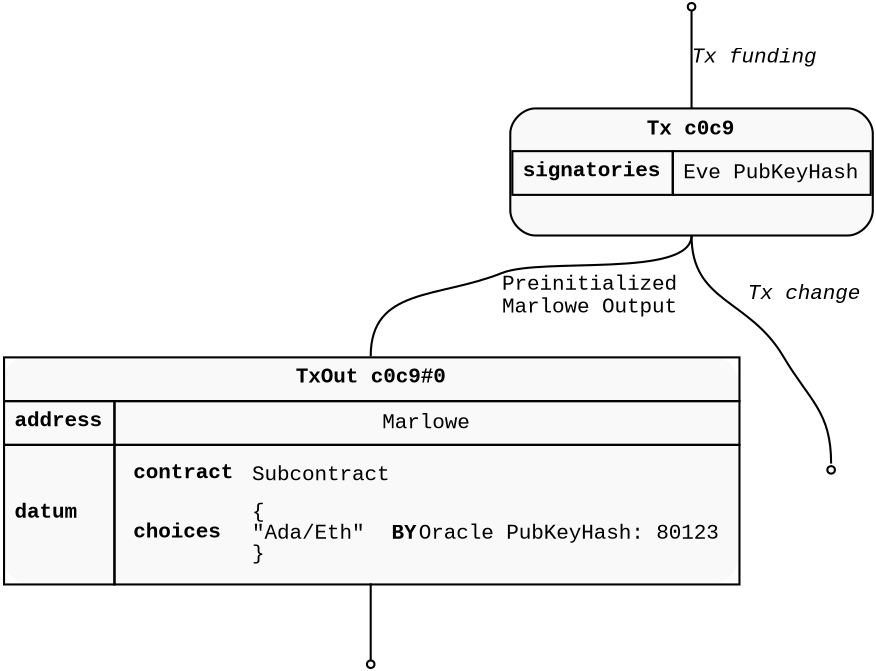 digraph Marlowe_Choice_Fake {
  rankdir=TD;
  graph [pad="0.02", nodesep="0.6", ranksep="0.5"];
  node [shape=rect, style="filled,rounded", fillcolor="#f9f9f9", fontname="Courier New", fontsize="10"];
  edge [arrowhead=none, tailport="s", headport="n", color="#aaa", fontname="Courier New", fontsize="10"];

  FundingOutput [shape=point];

  Tx [label=<
    <TABLE CELLSPACING="0" CELLPADDING="4" BORDER="1" CELLBORDER="0" style="rounded" color="#aaa">
      <TR>
        <TD colspan="2" align="center"><b>Tx c0c9</b></TD>
      </TR>
      <TR>
        <TD CELLPADDING="0">
          <TABLE CELLSPACING="0" CELLPADDING="4" BORDER="0" CELLBORDER="0">
            <TR>
              <TD border="1" align="center"><b>signatories</b></TD>
              <TD border="1" align="left">Eve PubKeyHash</TD>
            </TR>
            <TR>
              <TD collspan="2" align="center"> </TD>
            </TR>
          </TABLE>
        </TD>
      </TR>
    </TABLE>
  > color="#aaa" shape="plain"];

  FundingOutput -> Tx [label=<<i>Tx funding</i>>];

  MarloweOutput [label=<
    <TABLE CELLSPACING="0" CELLPADDING="4" BORDER="0" CELLBORDER="1" style="rounded" color="#aaa">
      <TR>
        <TD colspan="2" align="center"><b>TxOut c0c9#0</b></TD>
      </TR>
      <TR>
        <TD align="left"><b>address</b></TD>
        <TD>Marlowe</TD>
      </TR>
      <TR>
        <TD align="left"><b>datum</b></TD>
        <TD align="left" balign="left">
          <TABLE CELLSPACING="0" CELLPADDING="4" BORDER="0" CELLBORDER="0" style="rounded" color="#aaa">
            <TR>
              <TD align="left"><b>contract</b></TD>
              <TD align="left" balign="left">Subcontract</TD>
            </TR>
            <TR>
              <TD align="left"><b>choices</b></TD>
              <TD align="left" balign="left">{<br />"Ada/Eth" <b> BY</b>Oracle PubKeyHash: 80123<br/>}</TD>
            </TR>
          </TABLE>
        </TD>
      </TR>
      </TABLE>
  > shape="plain" border="1" color="#000"]

  Tx -> MarloweOutput [label=<Preinitialized<br/>Marlowe Output>];

  MarloweResultingThreadPoint [shape=point];
  MarloweOutput -> MarloweResultingThreadPoint;

  change [shape=point];
  Tx -> change [label=<<i>Tx change</i>>];
}


// digraph Marlowe_Choice_Fake {
//   rankdir=TD;
//   graph [pad="0.5", nodesep="0.8", ranksep="0.5"];
//   node [shape="plain", style="filled", fillcolor="#e8e8e8", fontname="Courier New", fontsize="10pt"];
//   edge [arrowhead=none, tailport="s", headport="n", color="#e8e8e8", penwidth="2", fontname="Courier New", fontsize="10pt"];
// 
//   Tx [label=<
//     <TABLE CELLSPACING="0" CELLPADDING="4" BORDER="0" CELLBORDER="0" style="rounded" color="#fff">
//       <TR>
//         <TD colspan="2" align="center"><b>Tx 0302</b></TD>
//       </TR>
//       <TR>
//         <TD CELLPADDING="0">
//           <TABLE CELLSPACING="0" CELLPADDING="4" BORDER="0" CELLBORDER="0">
//             <TR>
//               <TD border="1" align="center"><b>signatories</b></TD>
//               <TD border="1" align="left">Eve PubKeyHash</TD>
//             </TR>
//             <TR>
//               <TD collspan="2" align="center"> </TD>
//             </TR>
//           </TABLE>
//         </TD>
//       </TR>
//     </TABLE>
//   >];
// 
//   funding [shape=point];
// 
//   funding -> Tx [label=<Eve 5 ADA <br/><i>Tx funding</i>>];
// 
// 
//   info_out2 [label=<
//     <TABLE CELLSPACING="0" CELLPADDING="4" BORDER="0" CELLBORDER="1" style="rounded" color="#fff">
//       <TR>
//         <TD colspan="2" align="center"><b>TxOut 119a#0</b></TD>
//       </TR>
//       <TR>
//         <TD align="left"><b>address</b></TD>
//         <TD>Marlowe Validator</TD>
//       </TR>
//       <TR>
//         <TD align="left"><b>datum</b></TD>
//         <TD align="left" balign="left" fontsize="10pt">
//           <TABLE CELLSPACING="0" CELLPADDING="4" BORDER="0" CELLBORDER="0" style="rounded" color="#fff">
//             <TR>
//               <TD align="left"><b>contract</b></TD>
//               <TD align="left" balign="left">Subcontract</TD>
//             </TR>
//             <TR>
//               <TD align="left"><b>choices</b></TD>
//               <TD>"Ada/Eth" <b> BY</b>Oracle PubKeyHash = 1</TD>
//             </TR>
//           </TABLE>
//         </TD>
//       </TR>
//       </TABLE>
//   > style="rounded, filled" fillcolor="#e8e8e8"];
// 
//   out2 [shape=point];
// 
//   Tx -> info_out2 [label=<
//     Marlowe Output
//   >];
// 
//   info_out2 -> out2;
// 
//   change [shape=point];
//   Tx -> change [label=<Eve 4 ADA<br/><i>Tx change</i>>];
// 
// }
// 

